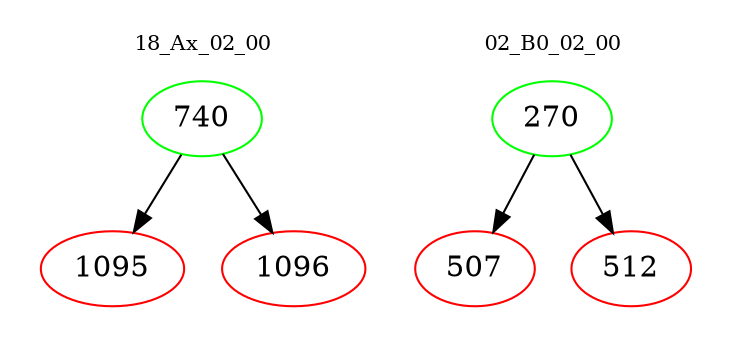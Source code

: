 digraph{
subgraph cluster_0 {
color = white
label = "18_Ax_02_00";
fontsize=10;
T0_740 [label="740", color="green"]
T0_740 -> T0_1095 [color="black"]
T0_1095 [label="1095", color="red"]
T0_740 -> T0_1096 [color="black"]
T0_1096 [label="1096", color="red"]
}
subgraph cluster_1 {
color = white
label = "02_B0_02_00";
fontsize=10;
T1_270 [label="270", color="green"]
T1_270 -> T1_507 [color="black"]
T1_507 [label="507", color="red"]
T1_270 -> T1_512 [color="black"]
T1_512 [label="512", color="red"]
}
}
